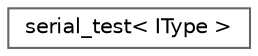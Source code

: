 digraph "类继承关系图"
{
 // LATEX_PDF_SIZE
  bgcolor="transparent";
  edge [fontname=Helvetica,fontsize=10,labelfontname=Helvetica,labelfontsize=10];
  node [fontname=Helvetica,fontsize=10,shape=box,height=0.2,width=0.4];
  rankdir="LR";
  Node0 [id="Node000000",label="serial_test\< IType \>",height=0.2,width=0.4,color="grey40", fillcolor="white", style="filled",URL="$classserial__test.html",tooltip=" "];
}
